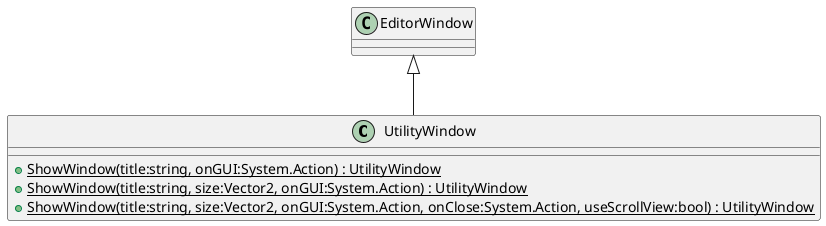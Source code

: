 @startuml
class UtilityWindow {
    + {static} ShowWindow(title:string, onGUI:System.Action) : UtilityWindow
    + {static} ShowWindow(title:string, size:Vector2, onGUI:System.Action) : UtilityWindow
    + {static} ShowWindow(title:string, size:Vector2, onGUI:System.Action, onClose:System.Action, useScrollView:bool) : UtilityWindow
}
EditorWindow <|-- UtilityWindow
@enduml

